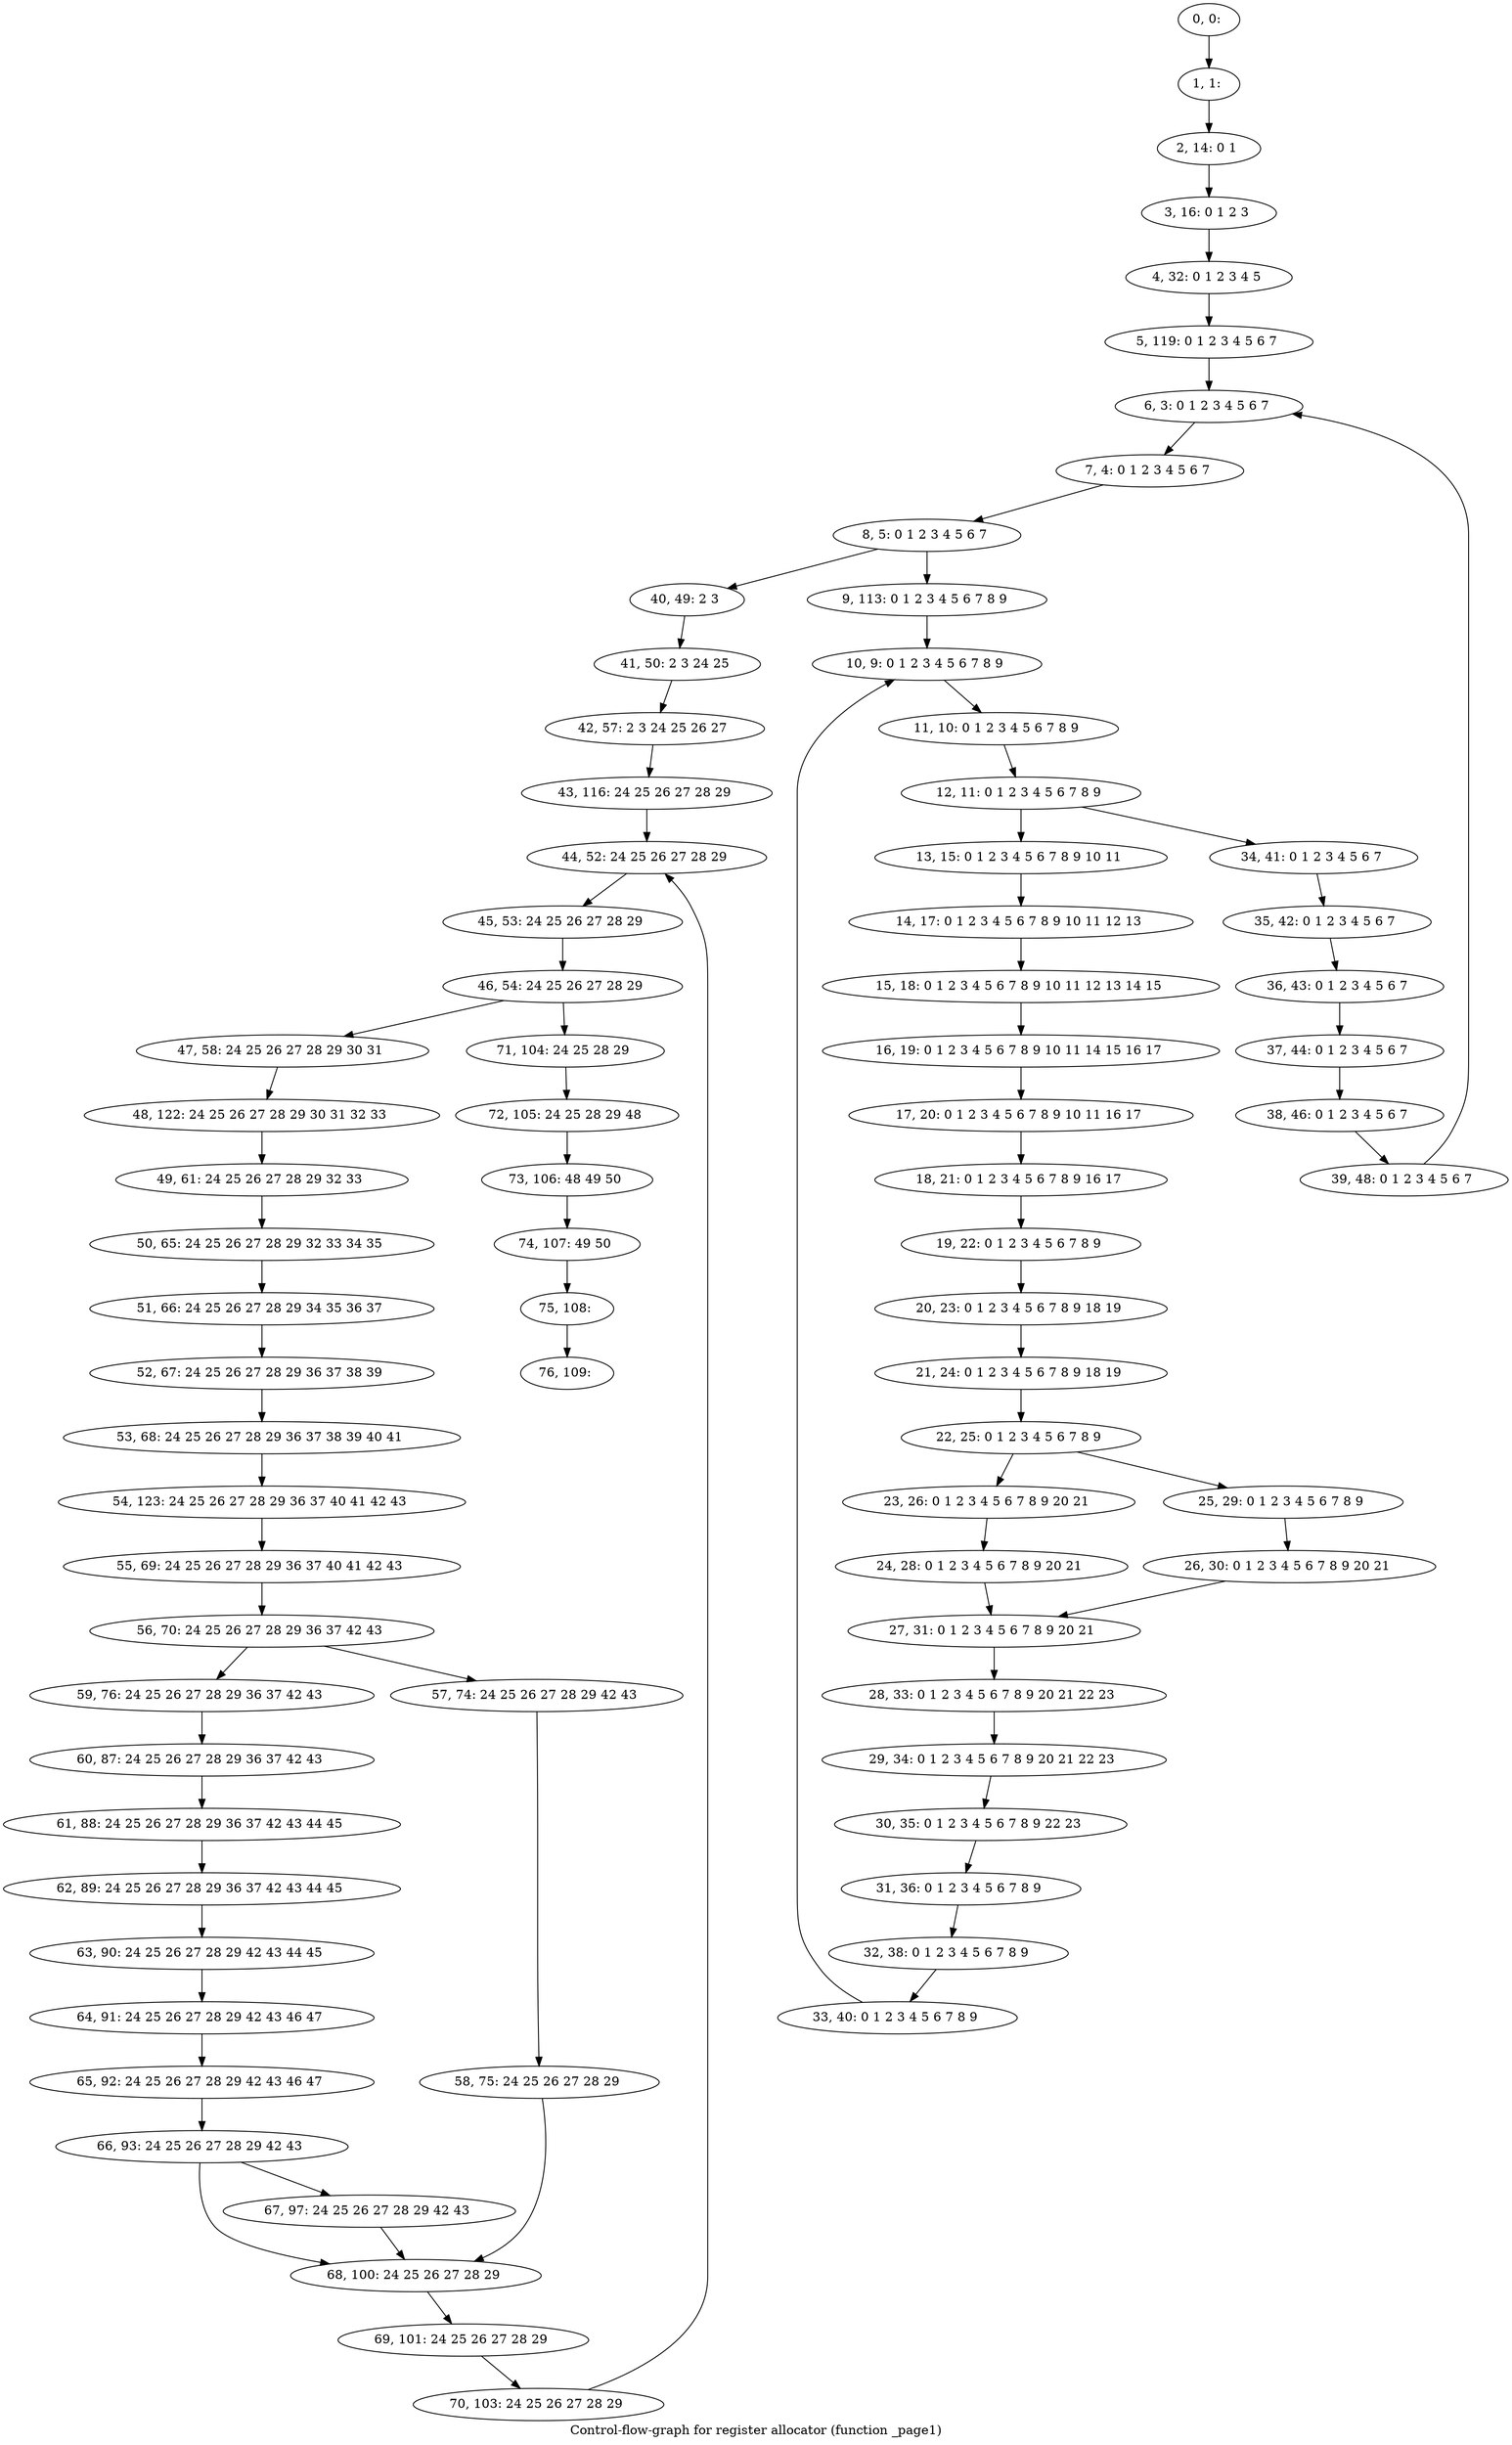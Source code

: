digraph G {
graph [label="Control-flow-graph for register allocator (function _page1)"]
0[label="0, 0: "];
1[label="1, 1: "];
2[label="2, 14: 0 1 "];
3[label="3, 16: 0 1 2 3 "];
4[label="4, 32: 0 1 2 3 4 5 "];
5[label="5, 119: 0 1 2 3 4 5 6 7 "];
6[label="6, 3: 0 1 2 3 4 5 6 7 "];
7[label="7, 4: 0 1 2 3 4 5 6 7 "];
8[label="8, 5: 0 1 2 3 4 5 6 7 "];
9[label="9, 113: 0 1 2 3 4 5 6 7 8 9 "];
10[label="10, 9: 0 1 2 3 4 5 6 7 8 9 "];
11[label="11, 10: 0 1 2 3 4 5 6 7 8 9 "];
12[label="12, 11: 0 1 2 3 4 5 6 7 8 9 "];
13[label="13, 15: 0 1 2 3 4 5 6 7 8 9 10 11 "];
14[label="14, 17: 0 1 2 3 4 5 6 7 8 9 10 11 12 13 "];
15[label="15, 18: 0 1 2 3 4 5 6 7 8 9 10 11 12 13 14 15 "];
16[label="16, 19: 0 1 2 3 4 5 6 7 8 9 10 11 14 15 16 17 "];
17[label="17, 20: 0 1 2 3 4 5 6 7 8 9 10 11 16 17 "];
18[label="18, 21: 0 1 2 3 4 5 6 7 8 9 16 17 "];
19[label="19, 22: 0 1 2 3 4 5 6 7 8 9 "];
20[label="20, 23: 0 1 2 3 4 5 6 7 8 9 18 19 "];
21[label="21, 24: 0 1 2 3 4 5 6 7 8 9 18 19 "];
22[label="22, 25: 0 1 2 3 4 5 6 7 8 9 "];
23[label="23, 26: 0 1 2 3 4 5 6 7 8 9 20 21 "];
24[label="24, 28: 0 1 2 3 4 5 6 7 8 9 20 21 "];
25[label="25, 29: 0 1 2 3 4 5 6 7 8 9 "];
26[label="26, 30: 0 1 2 3 4 5 6 7 8 9 20 21 "];
27[label="27, 31: 0 1 2 3 4 5 6 7 8 9 20 21 "];
28[label="28, 33: 0 1 2 3 4 5 6 7 8 9 20 21 22 23 "];
29[label="29, 34: 0 1 2 3 4 5 6 7 8 9 20 21 22 23 "];
30[label="30, 35: 0 1 2 3 4 5 6 7 8 9 22 23 "];
31[label="31, 36: 0 1 2 3 4 5 6 7 8 9 "];
32[label="32, 38: 0 1 2 3 4 5 6 7 8 9 "];
33[label="33, 40: 0 1 2 3 4 5 6 7 8 9 "];
34[label="34, 41: 0 1 2 3 4 5 6 7 "];
35[label="35, 42: 0 1 2 3 4 5 6 7 "];
36[label="36, 43: 0 1 2 3 4 5 6 7 "];
37[label="37, 44: 0 1 2 3 4 5 6 7 "];
38[label="38, 46: 0 1 2 3 4 5 6 7 "];
39[label="39, 48: 0 1 2 3 4 5 6 7 "];
40[label="40, 49: 2 3 "];
41[label="41, 50: 2 3 24 25 "];
42[label="42, 57: 2 3 24 25 26 27 "];
43[label="43, 116: 24 25 26 27 28 29 "];
44[label="44, 52: 24 25 26 27 28 29 "];
45[label="45, 53: 24 25 26 27 28 29 "];
46[label="46, 54: 24 25 26 27 28 29 "];
47[label="47, 58: 24 25 26 27 28 29 30 31 "];
48[label="48, 122: 24 25 26 27 28 29 30 31 32 33 "];
49[label="49, 61: 24 25 26 27 28 29 32 33 "];
50[label="50, 65: 24 25 26 27 28 29 32 33 34 35 "];
51[label="51, 66: 24 25 26 27 28 29 34 35 36 37 "];
52[label="52, 67: 24 25 26 27 28 29 36 37 38 39 "];
53[label="53, 68: 24 25 26 27 28 29 36 37 38 39 40 41 "];
54[label="54, 123: 24 25 26 27 28 29 36 37 40 41 42 43 "];
55[label="55, 69: 24 25 26 27 28 29 36 37 40 41 42 43 "];
56[label="56, 70: 24 25 26 27 28 29 36 37 42 43 "];
57[label="57, 74: 24 25 26 27 28 29 42 43 "];
58[label="58, 75: 24 25 26 27 28 29 "];
59[label="59, 76: 24 25 26 27 28 29 36 37 42 43 "];
60[label="60, 87: 24 25 26 27 28 29 36 37 42 43 "];
61[label="61, 88: 24 25 26 27 28 29 36 37 42 43 44 45 "];
62[label="62, 89: 24 25 26 27 28 29 36 37 42 43 44 45 "];
63[label="63, 90: 24 25 26 27 28 29 42 43 44 45 "];
64[label="64, 91: 24 25 26 27 28 29 42 43 46 47 "];
65[label="65, 92: 24 25 26 27 28 29 42 43 46 47 "];
66[label="66, 93: 24 25 26 27 28 29 42 43 "];
67[label="67, 97: 24 25 26 27 28 29 42 43 "];
68[label="68, 100: 24 25 26 27 28 29 "];
69[label="69, 101: 24 25 26 27 28 29 "];
70[label="70, 103: 24 25 26 27 28 29 "];
71[label="71, 104: 24 25 28 29 "];
72[label="72, 105: 24 25 28 29 48 "];
73[label="73, 106: 48 49 50 "];
74[label="74, 107: 49 50 "];
75[label="75, 108: "];
76[label="76, 109: "];
0->1 ;
1->2 ;
2->3 ;
3->4 ;
4->5 ;
5->6 ;
6->7 ;
7->8 ;
8->9 ;
8->40 ;
9->10 ;
10->11 ;
11->12 ;
12->13 ;
12->34 ;
13->14 ;
14->15 ;
15->16 ;
16->17 ;
17->18 ;
18->19 ;
19->20 ;
20->21 ;
21->22 ;
22->23 ;
22->25 ;
23->24 ;
24->27 ;
25->26 ;
26->27 ;
27->28 ;
28->29 ;
29->30 ;
30->31 ;
31->32 ;
32->33 ;
33->10 ;
34->35 ;
35->36 ;
36->37 ;
37->38 ;
38->39 ;
39->6 ;
40->41 ;
41->42 ;
42->43 ;
43->44 ;
44->45 ;
45->46 ;
46->47 ;
46->71 ;
47->48 ;
48->49 ;
49->50 ;
50->51 ;
51->52 ;
52->53 ;
53->54 ;
54->55 ;
55->56 ;
56->57 ;
56->59 ;
57->58 ;
58->68 ;
59->60 ;
60->61 ;
61->62 ;
62->63 ;
63->64 ;
64->65 ;
65->66 ;
66->67 ;
66->68 ;
67->68 ;
68->69 ;
69->70 ;
70->44 ;
71->72 ;
72->73 ;
73->74 ;
74->75 ;
75->76 ;
}
